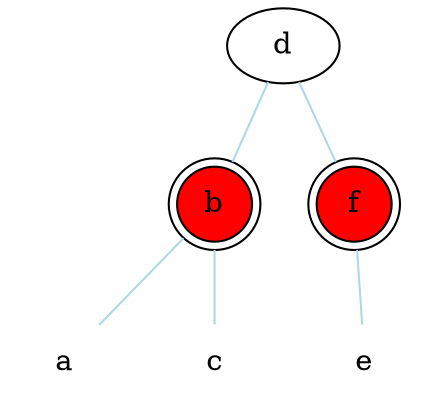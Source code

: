 strict graph {
  bgcolor="#3f3f3f00"
  node [style=filled fillcolor="white"]
  edge [color="lightblue"]

  a [shape=none]
  b [shape=doublecircle, style=filled, fillcolor=red]
  c [shape=none]
  d
  e [shape=none]
  f [shape=doublecircle, style=filled, fillcolor=red]
  b -- a
  b -- c
  d -- b
  d -- f
  f -- e
}
